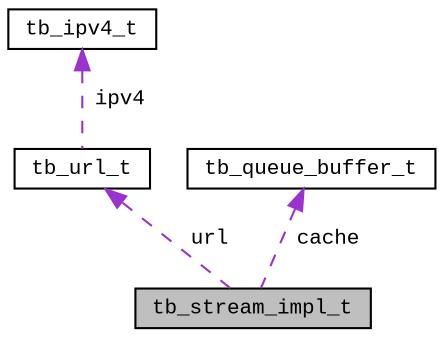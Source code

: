 digraph "tb_stream_impl_t"
{
  edge [fontname="CourierNew",fontsize="10",labelfontname="CourierNew",labelfontsize="10"];
  node [fontname="CourierNew",fontsize="10",shape=record];
  Node1 [label="tb_stream_impl_t",height=0.2,width=0.4,color="black", fillcolor="grey75", style="filled" fontcolor="black"];
  Node2 -> Node1 [dir="back",color="darkorchid3",fontsize="10",style="dashed",label=" url" ];
  Node2 [label="tb_url_t",height=0.2,width=0.4,color="black", fillcolor="white", style="filled",URL="$d0/d3d/structtb__url__t.html",tooltip="the url type "];
  Node3 -> Node2 [dir="back",color="darkorchid3",fontsize="10",style="dashed",label=" ipv4" ];
  Node3 [label="tb_ipv4_t",height=0.2,width=0.4,color="black", fillcolor="white", style="filled",URL="$d1/db4/uniontb__ipv4__t.html",tooltip="the ipv4 "];
  Node4 -> Node1 [dir="back",color="darkorchid3",fontsize="10",style="dashed",label=" cache" ];
  Node4 [label="tb_queue_buffer_t",height=0.2,width=0.4,color="black", fillcolor="white", style="filled",URL="$dc/dbe/structtb__queue__buffer__t.html"];
}
